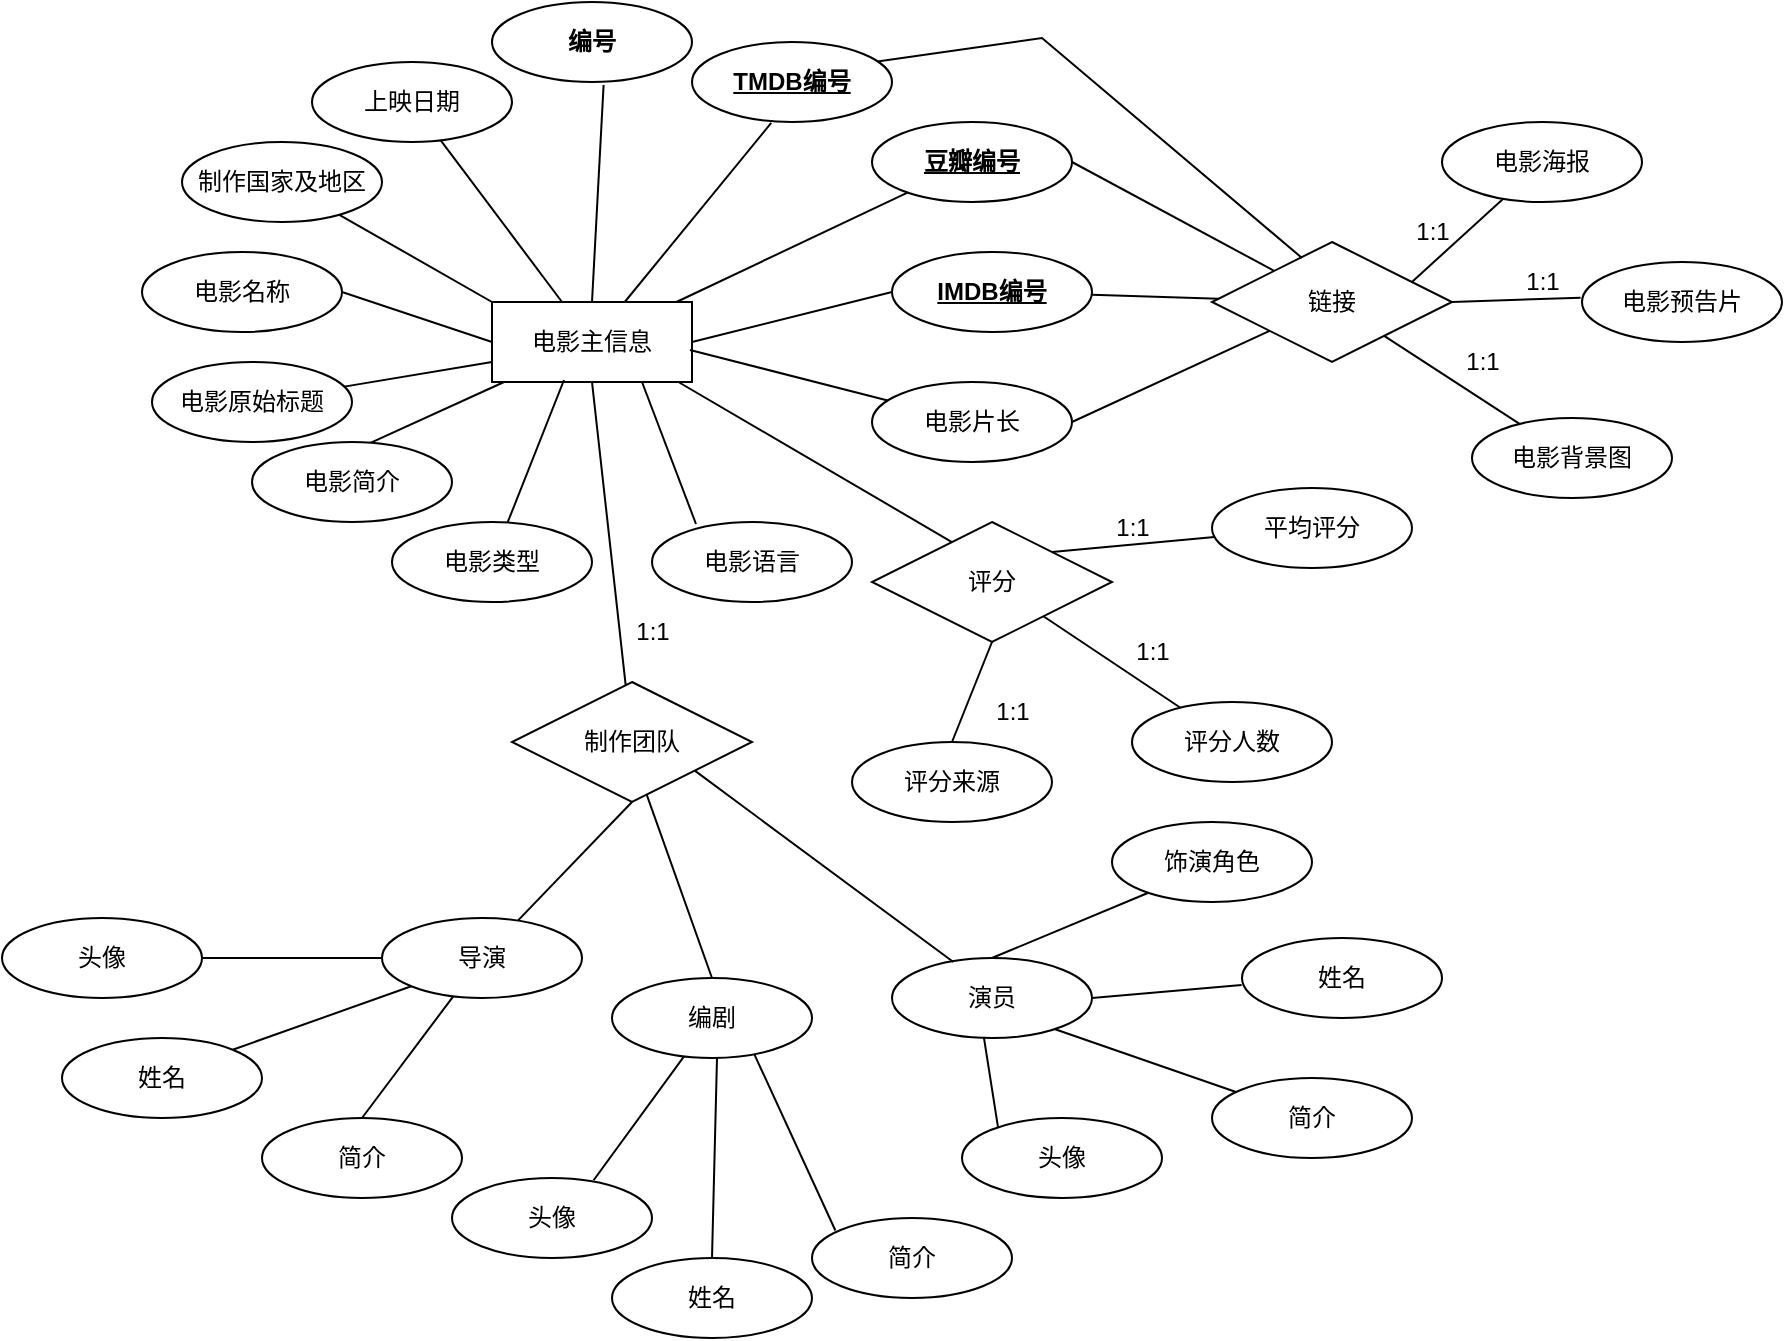 <mxfile version="24.7.12">
  <diagram id="R2lEEEUBdFMjLlhIrx00" name="Page-1">
    <mxGraphModel dx="4685" dy="3372" grid="1" gridSize="10" guides="1" tooltips="1" connect="1" arrows="1" fold="1" page="1" pageScale="1" pageWidth="827" pageHeight="1169" background="#ffffff" math="0" shadow="0" extFonts="Permanent Marker^https://fonts.googleapis.com/css?family=Permanent+Marker">
      <root>
        <mxCell id="0" />
        <mxCell id="1" parent="0" />
        <mxCell id="ySv0NDXNb3eUwj8sAtVx-1" value="电影主信息" style="whiteSpace=wrap;html=1;align=center;labelBackgroundColor=none;" parent="1" vertex="1">
          <mxGeometry x="-1845" y="-1928" width="100" height="40" as="geometry" />
        </mxCell>
        <mxCell id="ySv0NDXNb3eUwj8sAtVx-2" value="&lt;b&gt;豆瓣编号&lt;/b&gt;" style="ellipse;whiteSpace=wrap;html=1;align=center;fontStyle=4;labelBackgroundColor=none;" parent="1" vertex="1">
          <mxGeometry x="-1655" y="-2018" width="100" height="40" as="geometry" />
        </mxCell>
        <mxCell id="ySv0NDXNb3eUwj8sAtVx-3" value="&lt;b&gt;&lt;u&gt;IMDB编号&lt;/u&gt;&lt;/b&gt;" style="ellipse;whiteSpace=wrap;html=1;align=center;labelBackgroundColor=none;" parent="1" vertex="1">
          <mxGeometry x="-1645" y="-1953" width="100" height="40" as="geometry" />
        </mxCell>
        <mxCell id="ySv0NDXNb3eUwj8sAtVx-5" value="&lt;b&gt;&lt;u&gt;TMDB编号&lt;/u&gt;&lt;/b&gt;" style="ellipse;whiteSpace=wrap;html=1;align=center;labelBackgroundColor=none;" parent="1" vertex="1">
          <mxGeometry x="-1745" y="-2058" width="100" height="40" as="geometry" />
        </mxCell>
        <mxCell id="ySv0NDXNb3eUwj8sAtVx-6" value="电影名称" style="ellipse;whiteSpace=wrap;html=1;align=center;labelBackgroundColor=none;" parent="1" vertex="1">
          <mxGeometry x="-2020" y="-1953" width="100" height="40" as="geometry" />
        </mxCell>
        <mxCell id="ySv0NDXNb3eUwj8sAtVx-7" value="" style="endArrow=none;html=1;rounded=0;labelBackgroundColor=none;fontColor=default;" parent="1" source="ySv0NDXNb3eUwj8sAtVx-1" target="ySv0NDXNb3eUwj8sAtVx-2" edge="1">
          <mxGeometry relative="1" as="geometry">
            <mxPoint x="-1785" y="-1928" as="sourcePoint" />
            <mxPoint x="-1625" y="-1928" as="targetPoint" />
          </mxGeometry>
        </mxCell>
        <mxCell id="ySv0NDXNb3eUwj8sAtVx-9" value="" style="endArrow=none;html=1;rounded=0;exitX=1;exitY=0.5;exitDx=0;exitDy=0;entryX=0;entryY=0.5;entryDx=0;entryDy=0;labelBackgroundColor=none;fontColor=default;" parent="1" source="ySv0NDXNb3eUwj8sAtVx-1" target="ySv0NDXNb3eUwj8sAtVx-3" edge="1">
          <mxGeometry relative="1" as="geometry">
            <mxPoint x="-1705" y="-1898.48" as="sourcePoint" />
            <mxPoint x="-1655" y="-1898.48" as="targetPoint" />
          </mxGeometry>
        </mxCell>
        <mxCell id="ySv0NDXNb3eUwj8sAtVx-12" value="" style="endArrow=none;html=1;rounded=0;exitX=1;exitY=0.5;exitDx=0;exitDy=0;entryX=0;entryY=0.5;entryDx=0;entryDy=0;labelBackgroundColor=none;fontColor=default;" parent="1" source="ySv0NDXNb3eUwj8sAtVx-6" target="ySv0NDXNb3eUwj8sAtVx-1" edge="1">
          <mxGeometry relative="1" as="geometry">
            <mxPoint x="-1855" y="-1898" as="sourcePoint" />
            <mxPoint x="-1815" y="-1898" as="targetPoint" />
          </mxGeometry>
        </mxCell>
        <mxCell id="ySv0NDXNb3eUwj8sAtVx-18" value="电影语言" style="ellipse;whiteSpace=wrap;html=1;align=center;labelBackgroundColor=none;" parent="1" vertex="1">
          <mxGeometry x="-1765" y="-1818" width="100" height="40" as="geometry" />
        </mxCell>
        <mxCell id="ySv0NDXNb3eUwj8sAtVx-19" value="电影类型&lt;span style=&quot;color: rgba(0, 0, 0, 0); font-family: monospace; font-size: 0px; text-align: start; text-wrap: nowrap;&quot;&gt;%3CmxGraphModel%3E%3Croot%3E%3CmxCell%20id%3D%220%22%2F%3E%3CmxCell%20id%3D%221%22%20parent%3D%220%22%2F%3E%3CmxCell%20id%3D%222%22%20value%3D%22%E7%94%B5%E5%BD%B1%E8%AF%AD%E8%A8%80%22%20style%3D%22ellipse%3BwhiteSpace%3Dwrap%3Bhtml%3D1%3Balign%3Dcenter%3B%22%20vertex%3D%221%22%20parent%3D%221%22%3E%3CmxGeometry%20x%3D%22-680%22%20y%3D%22-630%22%20width%3D%22100%22%20height%3D%2240%22%20as%3D%22geometry%22%2F%3E%3C%2FmxCell%3E%3C%2Froot%3E%3C%2FmxGraphModel%3E&lt;/span&gt;" style="ellipse;whiteSpace=wrap;html=1;align=center;labelBackgroundColor=none;" parent="1" vertex="1">
          <mxGeometry x="-1895" y="-1818" width="100" height="40" as="geometry" />
        </mxCell>
        <mxCell id="ySv0NDXNb3eUwj8sAtVx-20" value="电影简介" style="ellipse;whiteSpace=wrap;html=1;align=center;labelBackgroundColor=none;" parent="1" vertex="1">
          <mxGeometry x="-1965" y="-1858" width="100" height="40" as="geometry" />
        </mxCell>
        <mxCell id="ySv0NDXNb3eUwj8sAtVx-21" value="电影片长" style="ellipse;whiteSpace=wrap;html=1;align=center;labelBackgroundColor=none;" parent="1" vertex="1">
          <mxGeometry x="-1655" y="-1888" width="100" height="40" as="geometry" />
        </mxCell>
        <mxCell id="ySv0NDXNb3eUwj8sAtVx-22" value="上映日期" style="ellipse;whiteSpace=wrap;html=1;align=center;labelBackgroundColor=none;" parent="1" vertex="1">
          <mxGeometry x="-1935" y="-2048" width="100" height="40" as="geometry" />
        </mxCell>
        <mxCell id="ySv0NDXNb3eUwj8sAtVx-23" value="制作国家及地区" style="ellipse;whiteSpace=wrap;html=1;align=center;labelBackgroundColor=none;" parent="1" vertex="1">
          <mxGeometry x="-2000" y="-2008" width="100" height="40" as="geometry" />
        </mxCell>
        <mxCell id="ySv0NDXNb3eUwj8sAtVx-24" value="&lt;b&gt;编号&lt;/b&gt;" style="ellipse;whiteSpace=wrap;html=1;align=center;labelBackgroundColor=none;" parent="1" vertex="1">
          <mxGeometry x="-1845" y="-2078" width="100" height="40" as="geometry" />
        </mxCell>
        <mxCell id="ySv0NDXNb3eUwj8sAtVx-26" value="电影原始标题" style="ellipse;whiteSpace=wrap;html=1;align=center;labelBackgroundColor=none;" parent="1" vertex="1">
          <mxGeometry x="-2015" y="-1898" width="100" height="40" as="geometry" />
        </mxCell>
        <mxCell id="ySv0NDXNb3eUwj8sAtVx-27" value="" style="endArrow=none;html=1;rounded=0;entryX=0;entryY=0;entryDx=0;entryDy=0;labelBackgroundColor=none;fontColor=default;" parent="1" source="ySv0NDXNb3eUwj8sAtVx-23" target="ySv0NDXNb3eUwj8sAtVx-1" edge="1">
          <mxGeometry relative="1" as="geometry">
            <mxPoint x="-1995" y="-1958" as="sourcePoint" />
            <mxPoint x="-1835" y="-1958" as="targetPoint" />
          </mxGeometry>
        </mxCell>
        <mxCell id="ySv0NDXNb3eUwj8sAtVx-30" value="" style="endArrow=none;html=1;rounded=0;labelBackgroundColor=none;fontColor=default;" parent="1" source="ySv0NDXNb3eUwj8sAtVx-26" edge="1">
          <mxGeometry relative="1" as="geometry">
            <mxPoint x="-1918.846" y="-1888.002" as="sourcePoint" />
            <mxPoint x="-1845" y="-1898" as="targetPoint" />
          </mxGeometry>
        </mxCell>
        <mxCell id="ySv0NDXNb3eUwj8sAtVx-31" value="" style="endArrow=none;html=1;rounded=0;labelBackgroundColor=none;fontColor=default;" parent="1" source="ySv0NDXNb3eUwj8sAtVx-1" target="ySv0NDXNb3eUwj8sAtVx-22" edge="1">
          <mxGeometry relative="1" as="geometry">
            <mxPoint x="-1715" y="-1958" as="sourcePoint" />
            <mxPoint x="-1555" y="-1958" as="targetPoint" />
          </mxGeometry>
        </mxCell>
        <mxCell id="ySv0NDXNb3eUwj8sAtVx-32" value="" style="endArrow=none;html=1;rounded=0;entryX=0.403;entryY=-0.022;entryDx=0;entryDy=0;entryPerimeter=0;labelBackgroundColor=none;fontColor=default;" parent="1" source="ySv0NDXNb3eUwj8sAtVx-1" edge="1">
          <mxGeometry relative="1" as="geometry">
            <mxPoint x="-1784.5" y="-1888" as="sourcePoint" />
            <mxPoint x="-1905.5" y="-1857.72" as="targetPoint" />
          </mxGeometry>
        </mxCell>
        <mxCell id="ySv0NDXNb3eUwj8sAtVx-33" value="" style="endArrow=none;html=1;rounded=0;entryX=0.22;entryY=0.025;entryDx=0;entryDy=0;exitX=0.75;exitY=1;exitDx=0;exitDy=0;entryPerimeter=0;labelBackgroundColor=none;fontColor=default;" parent="1" source="ySv0NDXNb3eUwj8sAtVx-1" target="ySv0NDXNb3eUwj8sAtVx-18" edge="1">
          <mxGeometry relative="1" as="geometry">
            <mxPoint x="-1735" y="-1898" as="sourcePoint" />
            <mxPoint x="-1575" y="-1898" as="targetPoint" />
          </mxGeometry>
        </mxCell>
        <mxCell id="ySv0NDXNb3eUwj8sAtVx-34" value="" style="endArrow=none;html=1;rounded=0;exitX=0.36;exitY=0.975;exitDx=0;exitDy=0;exitPerimeter=0;labelBackgroundColor=none;fontColor=default;" parent="1" source="ySv0NDXNb3eUwj8sAtVx-1" target="ySv0NDXNb3eUwj8sAtVx-19" edge="1">
          <mxGeometry relative="1" as="geometry">
            <mxPoint x="-1755" y="-1868" as="sourcePoint" />
            <mxPoint x="-1595" y="-1868" as="targetPoint" />
          </mxGeometry>
        </mxCell>
        <mxCell id="ySv0NDXNb3eUwj8sAtVx-35" value="" style="endArrow=none;html=1;rounded=0;exitX=0.99;exitY=0.6;exitDx=0;exitDy=0;exitPerimeter=0;labelBackgroundColor=none;fontColor=default;" parent="1" source="ySv0NDXNb3eUwj8sAtVx-1" target="ySv0NDXNb3eUwj8sAtVx-21" edge="1">
          <mxGeometry relative="1" as="geometry">
            <mxPoint x="-1735" y="-1908" as="sourcePoint" />
            <mxPoint x="-1575" y="-1908" as="targetPoint" />
          </mxGeometry>
        </mxCell>
        <mxCell id="ySv0NDXNb3eUwj8sAtVx-37" value="" style="endArrow=none;html=1;rounded=0;exitX=0.558;exitY=1.038;exitDx=0;exitDy=0;exitPerimeter=0;entryX=0.5;entryY=0;entryDx=0;entryDy=0;labelBackgroundColor=none;fontColor=default;" parent="1" source="ySv0NDXNb3eUwj8sAtVx-24" target="ySv0NDXNb3eUwj8sAtVx-1" edge="1">
          <mxGeometry relative="1" as="geometry">
            <mxPoint x="-1775" y="-2008" as="sourcePoint" />
            <mxPoint x="-1615" y="-2008" as="targetPoint" />
          </mxGeometry>
        </mxCell>
        <mxCell id="ySv0NDXNb3eUwj8sAtVx-38" value="" style="endArrow=none;html=1;rounded=0;entryX=0.396;entryY=1.012;entryDx=0;entryDy=0;entryPerimeter=0;labelBackgroundColor=none;fontColor=default;" parent="1" source="ySv0NDXNb3eUwj8sAtVx-1" target="ySv0NDXNb3eUwj8sAtVx-5" edge="1">
          <mxGeometry relative="1" as="geometry">
            <mxPoint x="-1775" y="-1958" as="sourcePoint" />
            <mxPoint x="-1615" y="-1958" as="targetPoint" />
          </mxGeometry>
        </mxCell>
        <mxCell id="ySv0NDXNb3eUwj8sAtVx-44" value="导演" style="ellipse;whiteSpace=wrap;html=1;align=center;labelBackgroundColor=none;" parent="1" vertex="1">
          <mxGeometry x="-1900" y="-1620" width="100" height="40" as="geometry" />
        </mxCell>
        <mxCell id="ySv0NDXNb3eUwj8sAtVx-45" value="编剧" style="ellipse;whiteSpace=wrap;html=1;align=center;labelBackgroundColor=none;" parent="1" vertex="1">
          <mxGeometry x="-1785" y="-1590" width="100" height="40" as="geometry" />
        </mxCell>
        <mxCell id="ySv0NDXNb3eUwj8sAtVx-46" value="演员" style="ellipse;whiteSpace=wrap;html=1;align=center;ellipse;whiteSpace=wrap;html=1;align=center;labelBackgroundColor=none;" parent="1" vertex="1">
          <mxGeometry x="-1645" y="-1600" width="100" height="40" as="geometry" />
        </mxCell>
        <mxCell id="ySv0NDXNb3eUwj8sAtVx-51" value="制作团队" style="shape=rhombus;perimeter=rhombusPerimeter;whiteSpace=wrap;html=1;align=center;labelBackgroundColor=none;" parent="1" vertex="1">
          <mxGeometry x="-1835" y="-1738" width="120" height="60" as="geometry" />
        </mxCell>
        <mxCell id="ySv0NDXNb3eUwj8sAtVx-52" value="评分" style="shape=rhombus;perimeter=rhombusPerimeter;whiteSpace=wrap;html=1;align=center;labelBackgroundColor=none;" parent="1" vertex="1">
          <mxGeometry x="-1655" y="-1818" width="120" height="60" as="geometry" />
        </mxCell>
        <mxCell id="ySv0NDXNb3eUwj8sAtVx-54" value="" style="endArrow=none;html=1;rounded=0;exitX=0.934;exitY=1.003;exitDx=0;exitDy=0;exitPerimeter=0;entryX=0.333;entryY=0.167;entryDx=0;entryDy=0;entryPerimeter=0;labelBackgroundColor=none;fontColor=default;" parent="1" source="ySv0NDXNb3eUwj8sAtVx-1" target="ySv0NDXNb3eUwj8sAtVx-52" edge="1">
          <mxGeometry relative="1" as="geometry">
            <mxPoint x="-1635" y="-1828" as="sourcePoint" />
            <mxPoint x="-1475" y="-1828" as="targetPoint" />
          </mxGeometry>
        </mxCell>
        <mxCell id="ySv0NDXNb3eUwj8sAtVx-55" value="" style="endArrow=none;html=1;rounded=0;exitX=0.5;exitY=1;exitDx=0;exitDy=0;labelBackgroundColor=none;fontColor=default;" parent="1" source="ySv0NDXNb3eUwj8sAtVx-1" target="ySv0NDXNb3eUwj8sAtVx-51" edge="1">
          <mxGeometry relative="1" as="geometry">
            <mxPoint x="-1775" y="-1768" as="sourcePoint" />
            <mxPoint x="-1615" y="-1768" as="targetPoint" />
          </mxGeometry>
        </mxCell>
        <mxCell id="ySv0NDXNb3eUwj8sAtVx-56" value="" style="endArrow=none;html=1;rounded=0;exitX=0.5;exitY=1;exitDx=0;exitDy=0;labelBackgroundColor=none;fontColor=default;" parent="1" source="ySv0NDXNb3eUwj8sAtVx-51" edge="1" target="ySv0NDXNb3eUwj8sAtVx-44">
          <mxGeometry relative="1" as="geometry">
            <mxPoint x="-1782" y="-1688" as="sourcePoint" />
            <mxPoint x="-1775" y="-1618" as="targetPoint" />
          </mxGeometry>
        </mxCell>
        <mxCell id="ySv0NDXNb3eUwj8sAtVx-57" value="链接" style="shape=rhombus;perimeter=rhombusPerimeter;whiteSpace=wrap;html=1;align=center;labelBackgroundColor=none;" parent="1" vertex="1">
          <mxGeometry x="-1485" y="-1958" width="120" height="60" as="geometry" />
        </mxCell>
        <mxCell id="ySv0NDXNb3eUwj8sAtVx-58" value="电影海报" style="ellipse;whiteSpace=wrap;html=1;align=center;labelBackgroundColor=none;" parent="1" vertex="1">
          <mxGeometry x="-1370" y="-2018" width="100" height="40" as="geometry" />
        </mxCell>
        <mxCell id="ySv0NDXNb3eUwj8sAtVx-59" value="电影背景图" style="ellipse;whiteSpace=wrap;html=1;align=center;labelBackgroundColor=none;" parent="1" vertex="1">
          <mxGeometry x="-1355" y="-1870" width="100" height="40" as="geometry" />
        </mxCell>
        <mxCell id="ySv0NDXNb3eUwj8sAtVx-60" value="" style="endArrow=none;html=1;rounded=0;exitX=1;exitY=0.5;exitDx=0;exitDy=0;labelBackgroundColor=none;fontColor=default;" parent="1" source="ySv0NDXNb3eUwj8sAtVx-2" target="ySv0NDXNb3eUwj8sAtVx-57" edge="1">
          <mxGeometry relative="1" as="geometry">
            <mxPoint x="-1465" y="-1848" as="sourcePoint" />
            <mxPoint x="-1305" y="-1848" as="targetPoint" />
          </mxGeometry>
        </mxCell>
        <mxCell id="ySv0NDXNb3eUwj8sAtVx-61" value="" style="endArrow=none;html=1;rounded=0;labelBackgroundColor=none;fontColor=default;" parent="1" source="ySv0NDXNb3eUwj8sAtVx-3" target="ySv0NDXNb3eUwj8sAtVx-57" edge="1">
          <mxGeometry relative="1" as="geometry">
            <mxPoint x="-1485" y="-1858" as="sourcePoint" />
            <mxPoint x="-1325" y="-1858" as="targetPoint" />
          </mxGeometry>
        </mxCell>
        <mxCell id="ySv0NDXNb3eUwj8sAtVx-63" value="" style="endArrow=none;html=1;rounded=0;exitX=1;exitY=0.5;exitDx=0;exitDy=0;labelBackgroundColor=none;fontColor=default;" parent="1" source="ySv0NDXNb3eUwj8sAtVx-21" target="ySv0NDXNb3eUwj8sAtVx-57" edge="1">
          <mxGeometry relative="1" as="geometry">
            <mxPoint x="-1525" y="-1858" as="sourcePoint" />
            <mxPoint x="-1365" y="-1858" as="targetPoint" />
          </mxGeometry>
        </mxCell>
        <mxCell id="ySv0NDXNb3eUwj8sAtVx-66" value="" style="endArrow=none;html=1;rounded=0;entryX=0.305;entryY=0.963;entryDx=0;entryDy=0;entryPerimeter=0;exitX=0.833;exitY=0.333;exitDx=0;exitDy=0;exitPerimeter=0;labelBackgroundColor=none;fontColor=default;" parent="1" source="ySv0NDXNb3eUwj8sAtVx-57" target="ySv0NDXNb3eUwj8sAtVx-58" edge="1">
          <mxGeometry relative="1" as="geometry">
            <mxPoint x="-1335" y="-1918" as="sourcePoint" />
            <mxPoint x="-1175" y="-1918" as="targetPoint" />
          </mxGeometry>
        </mxCell>
        <mxCell id="ySv0NDXNb3eUwj8sAtVx-67" value="" style="endArrow=none;html=1;rounded=0;labelBackgroundColor=none;fontColor=default;" parent="1" source="ySv0NDXNb3eUwj8sAtVx-57" target="ySv0NDXNb3eUwj8sAtVx-59" edge="1">
          <mxGeometry relative="1" as="geometry">
            <mxPoint x="-1345" y="-1868" as="sourcePoint" />
            <mxPoint x="-1185" y="-1868" as="targetPoint" />
          </mxGeometry>
        </mxCell>
        <mxCell id="ySv0NDXNb3eUwj8sAtVx-70" value="1:1" style="text;html=1;align=center;verticalAlign=middle;resizable=0;points=[];autosize=1;strokeColor=none;fillColor=none;labelBackgroundColor=none;" parent="1" vertex="1">
          <mxGeometry x="-1370" y="-1913" width="40" height="30" as="geometry" />
        </mxCell>
        <mxCell id="ySv0NDXNb3eUwj8sAtVx-73" value="1:1" style="text;html=1;align=center;verticalAlign=middle;resizable=0;points=[];autosize=1;strokeColor=none;fillColor=none;labelBackgroundColor=none;" parent="1" vertex="1">
          <mxGeometry x="-1395" y="-1978" width="40" height="30" as="geometry" />
        </mxCell>
        <mxCell id="ySv0NDXNb3eUwj8sAtVx-74" value="平均评分" style="ellipse;whiteSpace=wrap;html=1;align=center;labelBackgroundColor=none;" parent="1" vertex="1">
          <mxGeometry x="-1485" y="-1835" width="100" height="40" as="geometry" />
        </mxCell>
        <mxCell id="ySv0NDXNb3eUwj8sAtVx-75" value="评分人数" style="ellipse;whiteSpace=wrap;html=1;align=center;labelBackgroundColor=none;" parent="1" vertex="1">
          <mxGeometry x="-1525" y="-1728" width="100" height="40" as="geometry" />
        </mxCell>
        <mxCell id="ySv0NDXNb3eUwj8sAtVx-77" value="" style="endArrow=none;html=1;rounded=0;labelBackgroundColor=none;fontColor=default;" parent="1" source="ySv0NDXNb3eUwj8sAtVx-75" edge="1" target="ySv0NDXNb3eUwj8sAtVx-52">
          <mxGeometry relative="1" as="geometry">
            <mxPoint x="-1705" y="-1738" as="sourcePoint" />
            <mxPoint x="-1571" y="-1768" as="targetPoint" />
          </mxGeometry>
        </mxCell>
        <mxCell id="ySv0NDXNb3eUwj8sAtVx-78" value="" style="endArrow=none;html=1;rounded=0;exitX=1;exitY=0;exitDx=0;exitDy=0;labelBackgroundColor=none;fontColor=default;" parent="1" source="ySv0NDXNb3eUwj8sAtVx-52" target="ySv0NDXNb3eUwj8sAtVx-74" edge="1">
          <mxGeometry relative="1" as="geometry">
            <mxPoint x="-1365" y="-1708" as="sourcePoint" />
            <mxPoint x="-1205" y="-1708" as="targetPoint" />
          </mxGeometry>
        </mxCell>
        <mxCell id="ySv0NDXNb3eUwj8sAtVx-79" value="评分来源" style="ellipse;whiteSpace=wrap;html=1;align=center;labelBackgroundColor=none;" parent="1" vertex="1">
          <mxGeometry x="-1665" y="-1708" width="100" height="40" as="geometry" />
        </mxCell>
        <mxCell id="ySv0NDXNb3eUwj8sAtVx-81" value="" style="endArrow=none;html=1;rounded=0;entryX=0.5;entryY=1;entryDx=0;entryDy=0;exitX=0.5;exitY=0;exitDx=0;exitDy=0;labelBackgroundColor=none;fontColor=default;" parent="1" source="ySv0NDXNb3eUwj8sAtVx-79" target="ySv0NDXNb3eUwj8sAtVx-52" edge="1">
          <mxGeometry relative="1" as="geometry">
            <mxPoint x="-1675" y="-1738" as="sourcePoint" />
            <mxPoint x="-1515" y="-1738" as="targetPoint" />
          </mxGeometry>
        </mxCell>
        <mxCell id="ySv0NDXNb3eUwj8sAtVx-82" value="1:1" style="text;html=1;align=center;verticalAlign=middle;resizable=0;points=[];autosize=1;strokeColor=none;fillColor=none;labelBackgroundColor=none;" parent="1" vertex="1">
          <mxGeometry x="-1545" y="-1830" width="40" height="30" as="geometry" />
        </mxCell>
        <mxCell id="ySv0NDXNb3eUwj8sAtVx-83" value="1:1" style="text;html=1;align=center;verticalAlign=middle;resizable=0;points=[];autosize=1;strokeColor=none;fillColor=none;labelBackgroundColor=none;" parent="1" vertex="1">
          <mxGeometry x="-1605" y="-1738" width="40" height="30" as="geometry" />
        </mxCell>
        <mxCell id="ySv0NDXNb3eUwj8sAtVx-84" value="1:1" style="text;html=1;align=center;verticalAlign=middle;resizable=0;points=[];autosize=1;strokeColor=none;fillColor=none;labelBackgroundColor=none;" parent="1" vertex="1">
          <mxGeometry x="-1535" y="-1768" width="40" height="30" as="geometry" />
        </mxCell>
        <mxCell id="ySv0NDXNb3eUwj8sAtVx-85" value="1:1" style="text;html=1;align=center;verticalAlign=middle;resizable=0;points=[];autosize=1;strokeColor=none;fillColor=none;labelBackgroundColor=none;" parent="1" vertex="1">
          <mxGeometry x="-1785" y="-1778" width="40" height="30" as="geometry" />
        </mxCell>
        <mxCell id="UseEGewrcZ2Ws6UMLqCO-6" value="姓名" style="ellipse;whiteSpace=wrap;html=1;align=center;labelBackgroundColor=none;" vertex="1" parent="1">
          <mxGeometry x="-2060" y="-1560" width="100" height="40" as="geometry" />
        </mxCell>
        <mxCell id="UseEGewrcZ2Ws6UMLqCO-7" value="头像" style="ellipse;whiteSpace=wrap;html=1;align=center;labelBackgroundColor=none;" vertex="1" parent="1">
          <mxGeometry x="-2090" y="-1620" width="100" height="40" as="geometry" />
        </mxCell>
        <mxCell id="UseEGewrcZ2Ws6UMLqCO-8" value="简介" style="ellipse;whiteSpace=wrap;html=1;align=center;labelBackgroundColor=none;" vertex="1" parent="1">
          <mxGeometry x="-1960" y="-1520" width="100" height="40" as="geometry" />
        </mxCell>
        <mxCell id="UseEGewrcZ2Ws6UMLqCO-9" value="饰演角色" style="ellipse;whiteSpace=wrap;html=1;align=center;labelBackgroundColor=none;" vertex="1" parent="1">
          <mxGeometry x="-1535" y="-1668" width="100" height="40" as="geometry" />
        </mxCell>
        <mxCell id="UseEGewrcZ2Ws6UMLqCO-13" value="" style="endArrow=none;html=1;rounded=0;exitX=1;exitY=0.5;exitDx=0;exitDy=0;labelBackgroundColor=none;fontColor=default;entryX=0;entryY=0.5;entryDx=0;entryDy=0;" edge="1" parent="1" source="UseEGewrcZ2Ws6UMLqCO-7" target="ySv0NDXNb3eUwj8sAtVx-44">
          <mxGeometry relative="1" as="geometry">
            <mxPoint x="-2005" y="-1658" as="sourcePoint" />
            <mxPoint x="-1840" y="-1600" as="targetPoint" />
          </mxGeometry>
        </mxCell>
        <mxCell id="UseEGewrcZ2Ws6UMLqCO-14" value="" style="endArrow=none;html=1;rounded=0;entryX=0;entryY=1;entryDx=0;entryDy=0;exitX=1;exitY=0;exitDx=0;exitDy=0;labelBackgroundColor=none;fontColor=default;" edge="1" parent="1" source="UseEGewrcZ2Ws6UMLqCO-6" target="ySv0NDXNb3eUwj8sAtVx-44">
          <mxGeometry relative="1" as="geometry">
            <mxPoint x="-1755" y="-1528" as="sourcePoint" />
            <mxPoint x="-1800" y="-1578" as="targetPoint" />
          </mxGeometry>
        </mxCell>
        <mxCell id="UseEGewrcZ2Ws6UMLqCO-15" value="" style="endArrow=none;html=1;rounded=0;entryX=0.5;entryY=0;entryDx=0;entryDy=0;labelBackgroundColor=none;fontColor=default;" edge="1" parent="1" source="ySv0NDXNb3eUwj8sAtVx-44" target="UseEGewrcZ2Ws6UMLqCO-8">
          <mxGeometry relative="1" as="geometry">
            <mxPoint x="-1775" y="-1578" as="sourcePoint" />
            <mxPoint x="-1545" y="-1558" as="targetPoint" />
          </mxGeometry>
        </mxCell>
        <mxCell id="UseEGewrcZ2Ws6UMLqCO-30" value="" style="endArrow=none;html=1;rounded=0;exitX=0.562;exitY=0.943;exitDx=0;exitDy=0;entryX=0.5;entryY=0;entryDx=0;entryDy=0;exitPerimeter=0;" edge="1" parent="1" source="ySv0NDXNb3eUwj8sAtVx-51" target="ySv0NDXNb3eUwj8sAtVx-45">
          <mxGeometry relative="1" as="geometry">
            <mxPoint x="-1760" y="-1650" as="sourcePoint" />
            <mxPoint x="-1600" y="-1650" as="targetPoint" />
          </mxGeometry>
        </mxCell>
        <mxCell id="UseEGewrcZ2Ws6UMLqCO-31" value="" style="endArrow=none;html=1;rounded=0;entryX=0.307;entryY=0.05;entryDx=0;entryDy=0;entryPerimeter=0;exitX=0.763;exitY=0.741;exitDx=0;exitDy=0;exitPerimeter=0;" edge="1" parent="1" source="ySv0NDXNb3eUwj8sAtVx-51" target="ySv0NDXNb3eUwj8sAtVx-46">
          <mxGeometry relative="1" as="geometry">
            <mxPoint x="-1650" y="-1630" as="sourcePoint" />
            <mxPoint x="-1490" y="-1630" as="targetPoint" />
          </mxGeometry>
        </mxCell>
        <mxCell id="UseEGewrcZ2Ws6UMLqCO-32" value="" style="endArrow=none;html=1;rounded=0;exitX=0.5;exitY=0;exitDx=0;exitDy=0;entryX=0.179;entryY=0.887;entryDx=0;entryDy=0;entryPerimeter=0;" edge="1" parent="1" source="ySv0NDXNb3eUwj8sAtVx-46" target="UseEGewrcZ2Ws6UMLqCO-9">
          <mxGeometry relative="1" as="geometry">
            <mxPoint x="-1540" y="-1540" as="sourcePoint" />
            <mxPoint x="-1380" y="-1540" as="targetPoint" />
          </mxGeometry>
        </mxCell>
        <mxCell id="UseEGewrcZ2Ws6UMLqCO-34" value="头像" style="ellipse;whiteSpace=wrap;html=1;align=center;labelBackgroundColor=none;" vertex="1" parent="1">
          <mxGeometry x="-1865" y="-1490" width="100" height="40" as="geometry" />
        </mxCell>
        <mxCell id="UseEGewrcZ2Ws6UMLqCO-35" value="姓名" style="ellipse;whiteSpace=wrap;html=1;align=center;labelBackgroundColor=none;" vertex="1" parent="1">
          <mxGeometry x="-1785" y="-1450" width="100" height="40" as="geometry" />
        </mxCell>
        <mxCell id="UseEGewrcZ2Ws6UMLqCO-36" value="简介" style="ellipse;whiteSpace=wrap;html=1;align=center;labelBackgroundColor=none;" vertex="1" parent="1">
          <mxGeometry x="-1685" y="-1470" width="100" height="40" as="geometry" />
        </mxCell>
        <mxCell id="UseEGewrcZ2Ws6UMLqCO-37" value="头像" style="ellipse;whiteSpace=wrap;html=1;align=center;labelBackgroundColor=none;" vertex="1" parent="1">
          <mxGeometry x="-1610" y="-1520" width="100" height="40" as="geometry" />
        </mxCell>
        <mxCell id="UseEGewrcZ2Ws6UMLqCO-38" value="姓名" style="ellipse;whiteSpace=wrap;html=1;align=center;labelBackgroundColor=none;" vertex="1" parent="1">
          <mxGeometry x="-1470" y="-1610" width="100" height="40" as="geometry" />
        </mxCell>
        <mxCell id="UseEGewrcZ2Ws6UMLqCO-39" value="简介" style="ellipse;whiteSpace=wrap;html=1;align=center;labelBackgroundColor=none;" vertex="1" parent="1">
          <mxGeometry x="-1485" y="-1540" width="100" height="40" as="geometry" />
        </mxCell>
        <mxCell id="UseEGewrcZ2Ws6UMLqCO-40" value="" style="endArrow=none;html=1;rounded=0;entryX=0.708;entryY=0.028;entryDx=0;entryDy=0;entryPerimeter=0;" edge="1" parent="1" source="ySv0NDXNb3eUwj8sAtVx-45" target="UseEGewrcZ2Ws6UMLqCO-34">
          <mxGeometry relative="1" as="geometry">
            <mxPoint x="-1780" y="-1520" as="sourcePoint" />
            <mxPoint x="-1620" y="-1520" as="targetPoint" />
          </mxGeometry>
        </mxCell>
        <mxCell id="UseEGewrcZ2Ws6UMLqCO-41" value="" style="endArrow=none;html=1;rounded=0;entryX=0.117;entryY=0.156;entryDx=0;entryDy=0;entryPerimeter=0;exitX=0.713;exitY=0.961;exitDx=0;exitDy=0;exitPerimeter=0;" edge="1" parent="1" source="ySv0NDXNb3eUwj8sAtVx-45" target="UseEGewrcZ2Ws6UMLqCO-36">
          <mxGeometry relative="1" as="geometry">
            <mxPoint x="-1665" y="-1552" as="sourcePoint" />
            <mxPoint x="-1753" y="-1450" as="targetPoint" />
          </mxGeometry>
        </mxCell>
        <mxCell id="UseEGewrcZ2Ws6UMLqCO-42" value="" style="endArrow=none;html=1;rounded=0;entryX=0.5;entryY=0;entryDx=0;entryDy=0;exitX=0.525;exitY=1.002;exitDx=0;exitDy=0;exitPerimeter=0;" edge="1" parent="1" source="ySv0NDXNb3eUwj8sAtVx-45" target="UseEGewrcZ2Ws6UMLqCO-35">
          <mxGeometry relative="1" as="geometry">
            <mxPoint x="-1731" y="-1531" as="sourcePoint" />
            <mxPoint x="-1819" y="-1429" as="targetPoint" />
          </mxGeometry>
        </mxCell>
        <mxCell id="UseEGewrcZ2Ws6UMLqCO-43" value="" style="endArrow=none;html=1;rounded=0;entryX=-0.002;entryY=0.586;entryDx=0;entryDy=0;entryPerimeter=0;exitX=1;exitY=0.5;exitDx=0;exitDy=0;" edge="1" parent="1" source="ySv0NDXNb3eUwj8sAtVx-46" target="UseEGewrcZ2Ws6UMLqCO-38">
          <mxGeometry relative="1" as="geometry">
            <mxPoint x="-1540" y="-1580" as="sourcePoint" />
            <mxPoint x="-1483" y="-1570" as="targetPoint" />
          </mxGeometry>
        </mxCell>
        <mxCell id="UseEGewrcZ2Ws6UMLqCO-44" value="" style="endArrow=none;html=1;rounded=0;entryX=0.18;entryY=0.114;entryDx=0;entryDy=0;entryPerimeter=0;exitX=0.459;exitY=0.987;exitDx=0;exitDy=0;exitPerimeter=0;" edge="1" parent="1" source="ySv0NDXNb3eUwj8sAtVx-46" target="UseEGewrcZ2Ws6UMLqCO-37">
          <mxGeometry relative="1" as="geometry">
            <mxPoint x="-1590" y="-1540" as="sourcePoint" />
            <mxPoint x="-1515" y="-1547" as="targetPoint" />
          </mxGeometry>
        </mxCell>
        <mxCell id="UseEGewrcZ2Ws6UMLqCO-45" value="" style="endArrow=none;html=1;rounded=0;exitX=0.812;exitY=0.888;exitDx=0;exitDy=0;exitPerimeter=0;" edge="1" parent="1" source="ySv0NDXNb3eUwj8sAtVx-46" target="UseEGewrcZ2Ws6UMLqCO-39">
          <mxGeometry relative="1" as="geometry">
            <mxPoint x="-1525" y="-1560" as="sourcePoint" />
            <mxPoint x="-1450" y="-1567" as="targetPoint" />
          </mxGeometry>
        </mxCell>
        <mxCell id="UseEGewrcZ2Ws6UMLqCO-47" value="电影预告片" style="ellipse;whiteSpace=wrap;html=1;align=center;labelBackgroundColor=none;" vertex="1" parent="1">
          <mxGeometry x="-1300" y="-1948" width="100" height="40" as="geometry" />
        </mxCell>
        <mxCell id="UseEGewrcZ2Ws6UMLqCO-48" value="" style="endArrow=none;html=1;rounded=0;entryX=-0.007;entryY=0.446;entryDx=0;entryDy=0;entryPerimeter=0;labelBackgroundColor=none;fontColor=default;exitX=1;exitY=0.5;exitDx=0;exitDy=0;" edge="1" parent="1" source="ySv0NDXNb3eUwj8sAtVx-57" target="UseEGewrcZ2Ws6UMLqCO-47">
          <mxGeometry relative="1" as="geometry">
            <mxPoint x="-1360" y="-1928" as="sourcePoint" />
            <mxPoint x="-1329" y="-1970" as="targetPoint" />
          </mxGeometry>
        </mxCell>
        <mxCell id="UseEGewrcZ2Ws6UMLqCO-49" value="1:1" style="text;html=1;align=center;verticalAlign=middle;resizable=0;points=[];autosize=1;strokeColor=none;fillColor=none;labelBackgroundColor=none;" vertex="1" parent="1">
          <mxGeometry x="-1340" y="-1953" width="40" height="30" as="geometry" />
        </mxCell>
        <mxCell id="UseEGewrcZ2Ws6UMLqCO-50" value="" style="endArrow=none;html=1;rounded=0;exitX=0.927;exitY=0.243;exitDx=0;exitDy=0;exitPerimeter=0;entryX=0.375;entryY=0.133;entryDx=0;entryDy=0;entryPerimeter=0;" edge="1" parent="1" source="ySv0NDXNb3eUwj8sAtVx-5" target="ySv0NDXNb3eUwj8sAtVx-57">
          <mxGeometry relative="1" as="geometry">
            <mxPoint x="-1560" y="-2100" as="sourcePoint" />
            <mxPoint x="-1400" y="-2100" as="targetPoint" />
            <Array as="points">
              <mxPoint x="-1570" y="-2060" />
            </Array>
          </mxGeometry>
        </mxCell>
      </root>
    </mxGraphModel>
  </diagram>
</mxfile>
